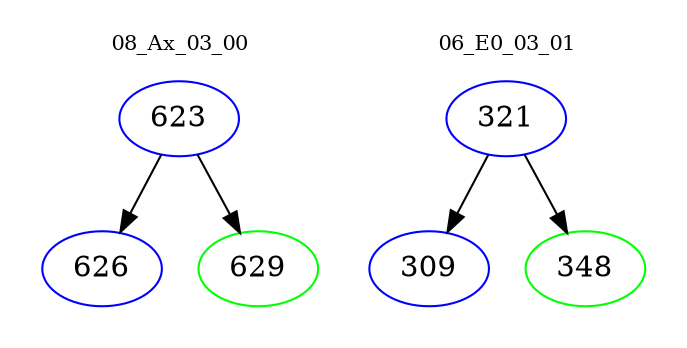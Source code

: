 digraph{
subgraph cluster_0 {
color = white
label = "08_Ax_03_00";
fontsize=10;
T0_623 [label="623", color="blue"]
T0_623 -> T0_626 [color="black"]
T0_626 [label="626", color="blue"]
T0_623 -> T0_629 [color="black"]
T0_629 [label="629", color="green"]
}
subgraph cluster_1 {
color = white
label = "06_E0_03_01";
fontsize=10;
T1_321 [label="321", color="blue"]
T1_321 -> T1_309 [color="black"]
T1_309 [label="309", color="blue"]
T1_321 -> T1_348 [color="black"]
T1_348 [label="348", color="green"]
}
}
